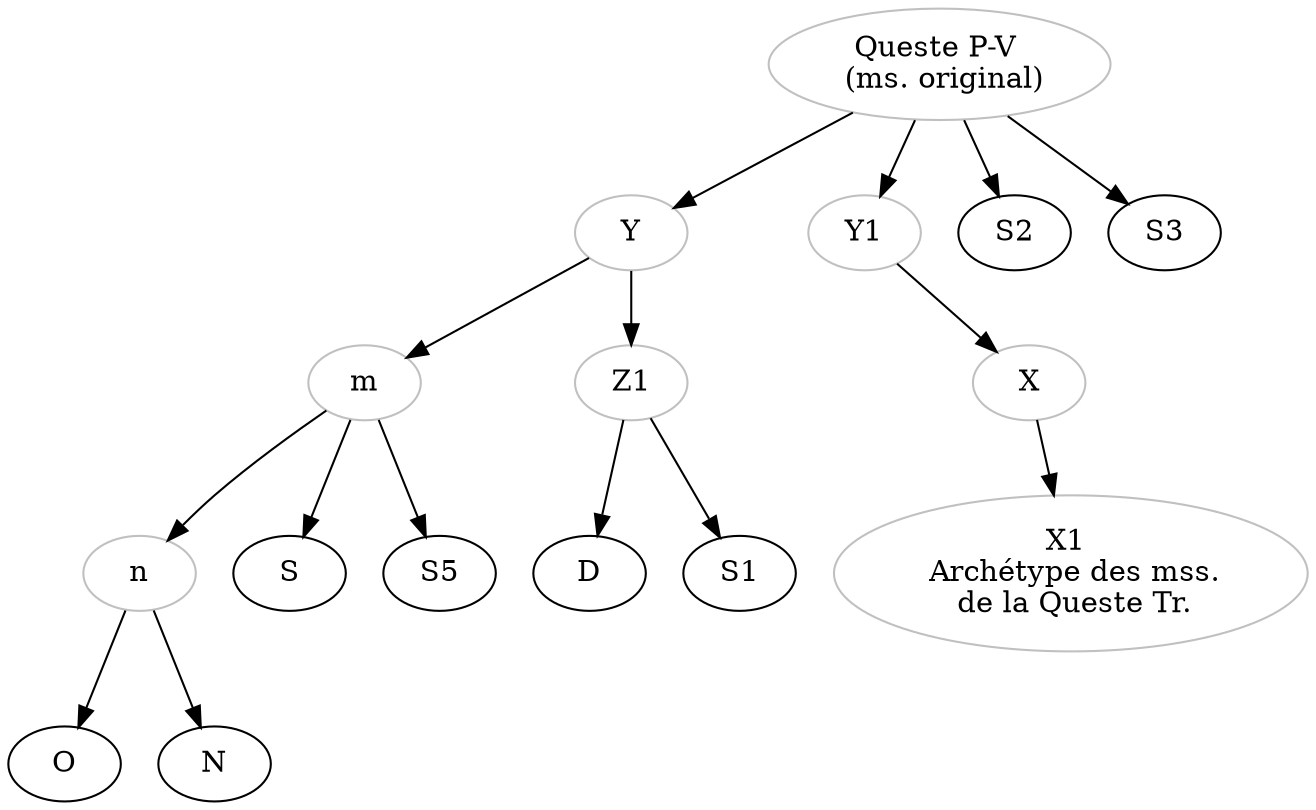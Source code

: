 digraph {
m[color="grey"];
n[color="grey"];
Omega[label="Queste P-V \n (ms. original)", color="grey"];
X[color="grey"];

Y[color="grey"];
Y1[color="grey"];
Z1[color="grey"];
X1[label="X1 \n Archétype des mss.\n de la Queste Tr.", color="grey"];

Omega->Y1;
Y1->X;
X->X1;
Omega->Y;
Y->Z1;
Z1->D;
Z1->S1;
Y->m;
m->S;
m->n;
n->O;
n->N;
m->S5[style=uncert];
Omega->S2[style=uncert];
Omega->S3[style=uncert];
}
